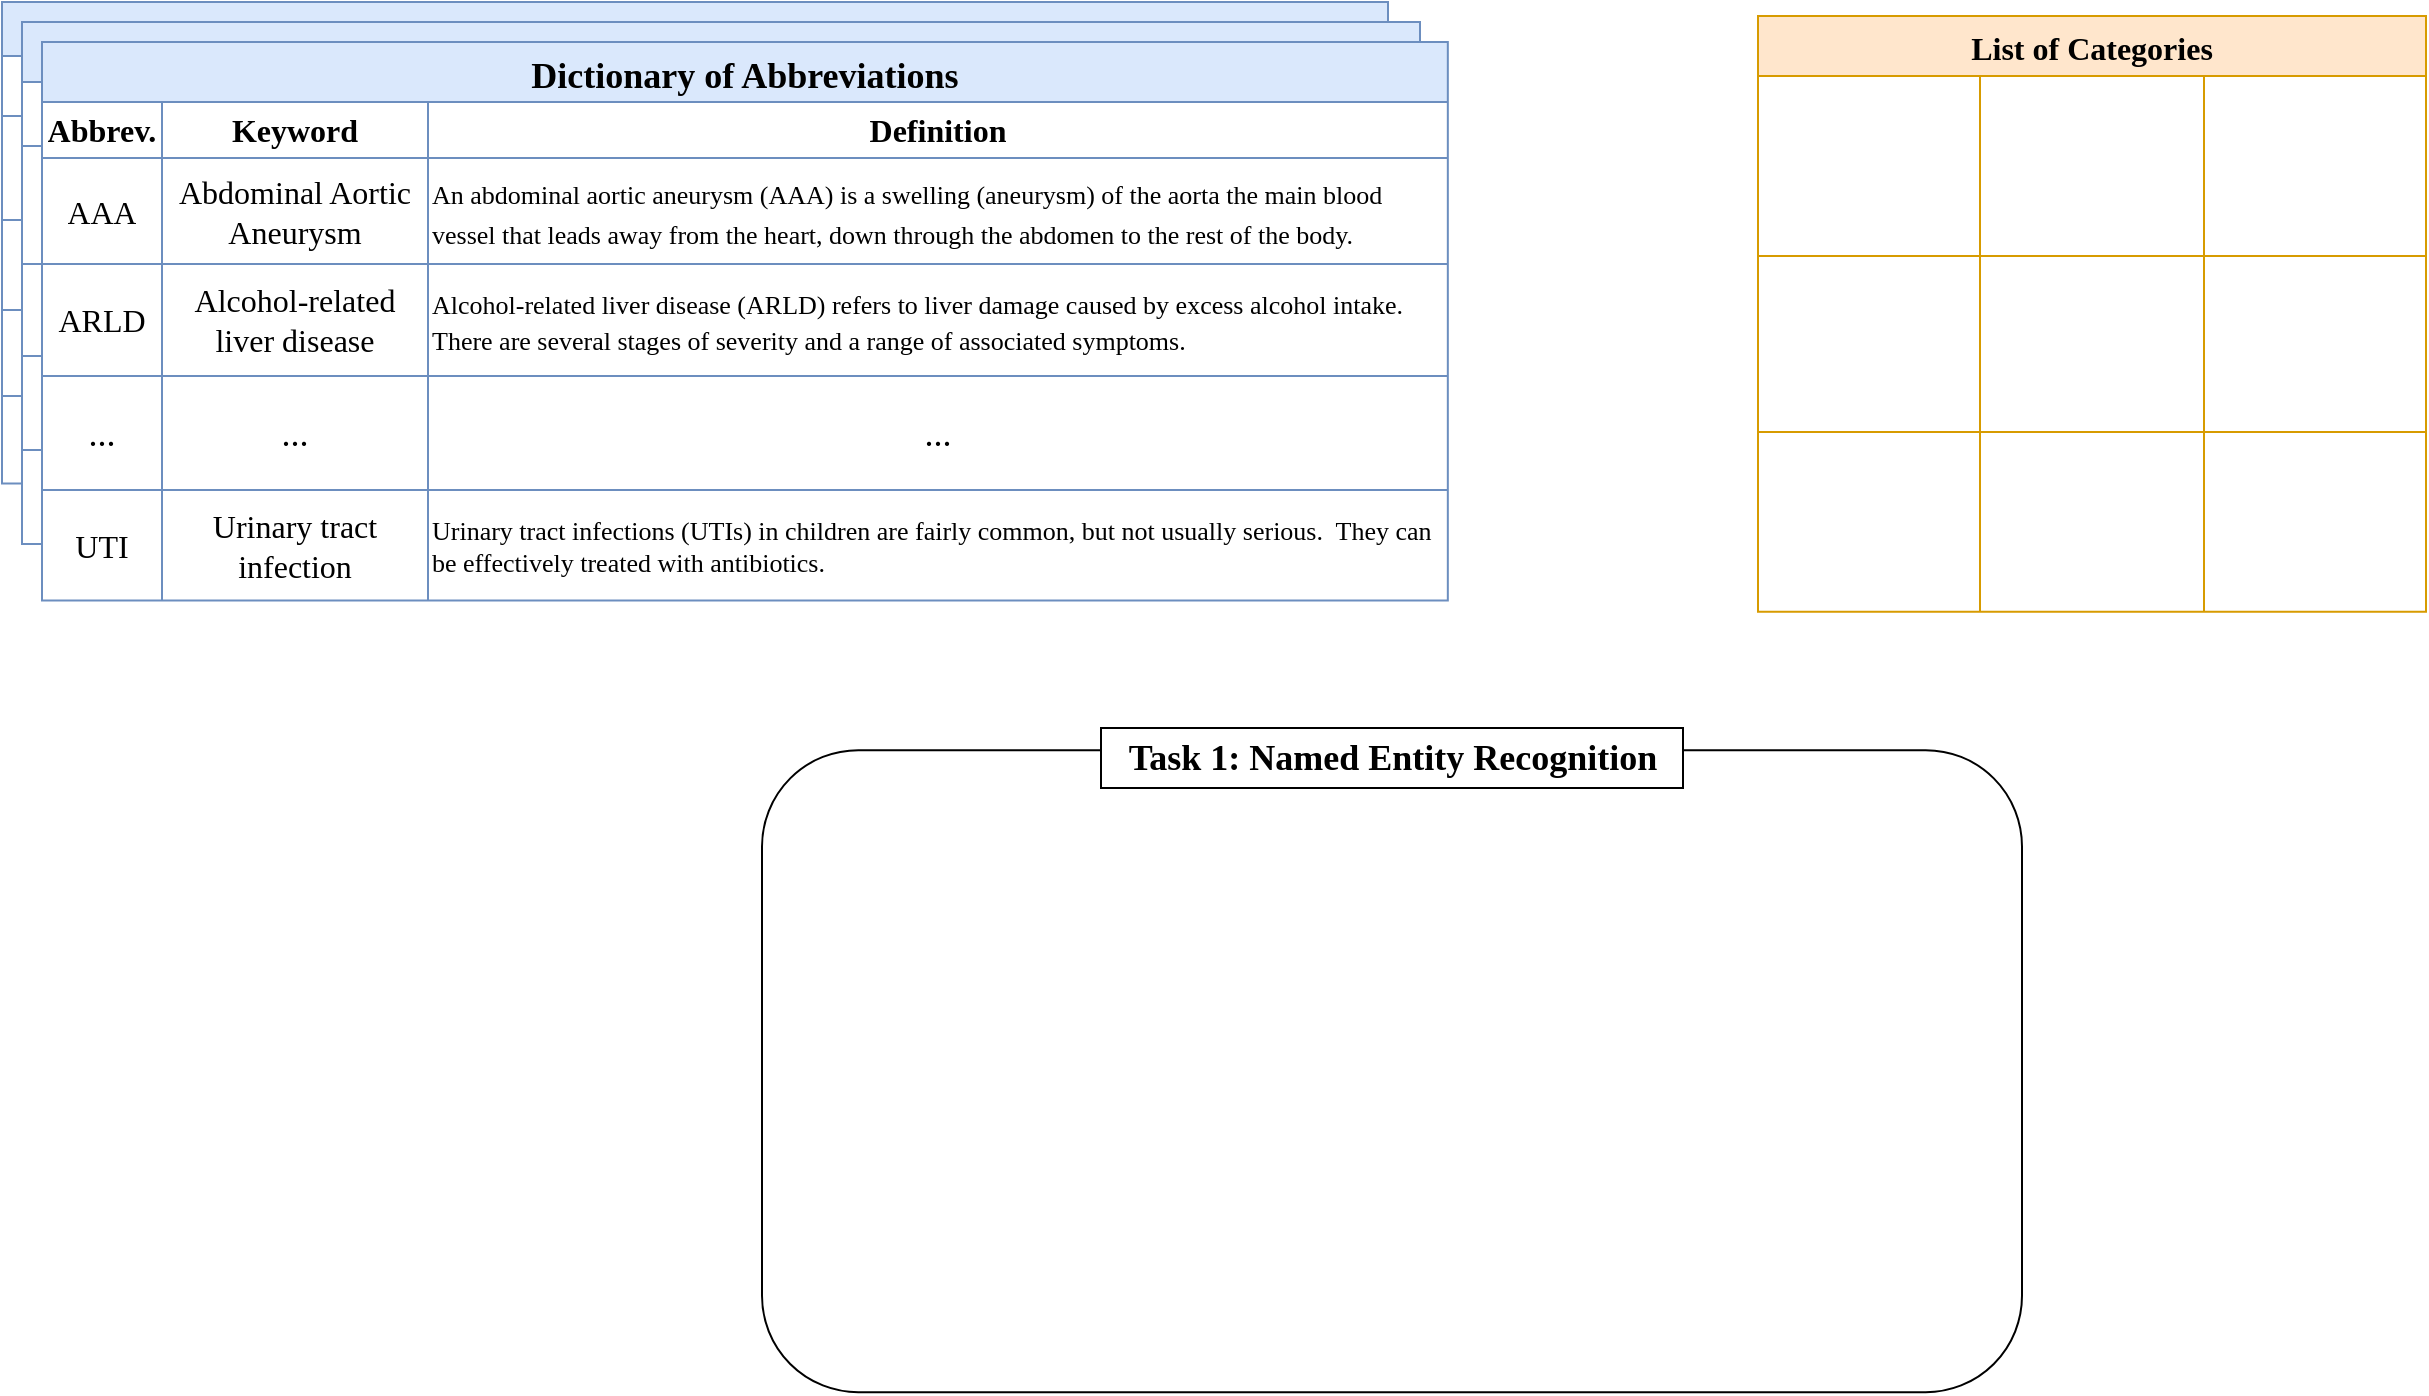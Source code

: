 <mxfile version="22.1.3" type="github">
  <diagram name="페이지-1" id="-8yun-3NOsmLTGrZwqc3">
    <mxGraphModel dx="2496" dy="1113" grid="0" gridSize="10" guides="1" tooltips="1" connect="1" arrows="1" fold="1" page="0" pageScale="1" pageWidth="827" pageHeight="1169" math="0" shadow="0">
      <root>
        <mxCell id="0" />
        <mxCell id="1" parent="0" />
        <mxCell id="UXBK47Knyluay0lU5f_m-27" value="" style="shape=table;startSize=27;container=1;collapsible=0;childLayout=tableLayout;fontSize=18;fillColor=#dae8fc;strokeColor=#6c8ebf;gradientColor=none;swimlaneFillColor=default;fontFamily=Times New Roman;fontStyle=1" vertex="1" parent="1">
          <mxGeometry x="-409" y="-35" width="693" height="240.75" as="geometry" />
        </mxCell>
        <mxCell id="UXBK47Knyluay0lU5f_m-28" value="" style="shape=tableRow;horizontal=0;startSize=0;swimlaneHead=0;swimlaneBody=0;strokeColor=inherit;top=0;left=0;bottom=0;right=0;collapsible=0;dropTarget=0;fillColor=none;points=[[0,0.5],[1,0.5]];portConstraint=eastwest;fontSize=16;" vertex="1" parent="UXBK47Knyluay0lU5f_m-27">
          <mxGeometry y="27" width="693" height="30" as="geometry" />
        </mxCell>
        <mxCell id="UXBK47Knyluay0lU5f_m-29" value="" style="shape=partialRectangle;html=1;whiteSpace=wrap;connectable=0;strokeColor=inherit;overflow=hidden;fillColor=none;top=0;left=0;bottom=0;right=0;pointerEvents=1;fontSize=16;fontStyle=1" vertex="1" parent="UXBK47Knyluay0lU5f_m-28">
          <mxGeometry width="62" height="30" as="geometry">
            <mxRectangle width="62" height="30" as="alternateBounds" />
          </mxGeometry>
        </mxCell>
        <mxCell id="UXBK47Knyluay0lU5f_m-30" value="" style="shape=partialRectangle;html=1;whiteSpace=wrap;connectable=0;strokeColor=inherit;overflow=hidden;fillColor=none;top=0;left=0;bottom=0;right=0;pointerEvents=1;fontSize=16;fontStyle=1" vertex="1" parent="UXBK47Knyluay0lU5f_m-28">
          <mxGeometry x="62" width="136" height="30" as="geometry">
            <mxRectangle width="136" height="30" as="alternateBounds" />
          </mxGeometry>
        </mxCell>
        <mxCell id="UXBK47Knyluay0lU5f_m-31" value="" style="shape=partialRectangle;html=1;whiteSpace=wrap;connectable=0;strokeColor=inherit;overflow=hidden;fillColor=none;top=0;left=0;bottom=0;right=0;pointerEvents=1;fontSize=16;fontStyle=1" vertex="1" parent="UXBK47Knyluay0lU5f_m-28">
          <mxGeometry x="198" width="495" height="30" as="geometry">
            <mxRectangle width="495" height="30" as="alternateBounds" />
          </mxGeometry>
        </mxCell>
        <mxCell id="UXBK47Knyluay0lU5f_m-32" value="" style="shape=tableRow;horizontal=0;startSize=0;swimlaneHead=0;swimlaneBody=0;strokeColor=inherit;top=0;left=0;bottom=0;right=0;collapsible=0;dropTarget=0;fillColor=none;points=[[0,0.5],[1,0.5]];portConstraint=eastwest;fontSize=16;" vertex="1" parent="UXBK47Knyluay0lU5f_m-27">
          <mxGeometry y="57" width="693" height="52" as="geometry" />
        </mxCell>
        <mxCell id="UXBK47Knyluay0lU5f_m-33" value="" style="shape=partialRectangle;html=1;whiteSpace=wrap;connectable=0;strokeColor=inherit;overflow=hidden;fillColor=none;top=0;left=0;bottom=0;right=0;pointerEvents=1;fontSize=16;" vertex="1" parent="UXBK47Knyluay0lU5f_m-32">
          <mxGeometry width="62" height="52" as="geometry">
            <mxRectangle width="62" height="52" as="alternateBounds" />
          </mxGeometry>
        </mxCell>
        <mxCell id="UXBK47Knyluay0lU5f_m-34" value="" style="shape=partialRectangle;html=1;whiteSpace=wrap;connectable=0;strokeColor=inherit;overflow=hidden;fillColor=none;top=0;left=0;bottom=0;right=0;pointerEvents=1;fontSize=16;" vertex="1" parent="UXBK47Knyluay0lU5f_m-32">
          <mxGeometry x="62" width="136" height="52" as="geometry">
            <mxRectangle width="136" height="52" as="alternateBounds" />
          </mxGeometry>
        </mxCell>
        <mxCell id="UXBK47Knyluay0lU5f_m-35" value="" style="shape=partialRectangle;html=1;whiteSpace=wrap;connectable=0;strokeColor=inherit;overflow=hidden;fillColor=none;top=0;left=0;bottom=0;right=0;pointerEvents=1;fontSize=16;" vertex="1" parent="UXBK47Knyluay0lU5f_m-32">
          <mxGeometry x="198" width="495" height="52" as="geometry">
            <mxRectangle width="495" height="52" as="alternateBounds" />
          </mxGeometry>
        </mxCell>
        <mxCell id="UXBK47Knyluay0lU5f_m-36" value="" style="shape=tableRow;horizontal=0;startSize=0;swimlaneHead=0;swimlaneBody=0;strokeColor=inherit;top=0;left=0;bottom=0;right=0;collapsible=0;dropTarget=0;fillColor=none;points=[[0,0.5],[1,0.5]];portConstraint=eastwest;fontSize=16;" vertex="1" parent="UXBK47Knyluay0lU5f_m-27">
          <mxGeometry y="109" width="693" height="45" as="geometry" />
        </mxCell>
        <mxCell id="UXBK47Knyluay0lU5f_m-37" value="" style="shape=partialRectangle;html=1;whiteSpace=wrap;connectable=0;strokeColor=inherit;overflow=hidden;fillColor=none;top=0;left=0;bottom=0;right=0;pointerEvents=1;fontSize=16;" vertex="1" parent="UXBK47Knyluay0lU5f_m-36">
          <mxGeometry width="62" height="45" as="geometry">
            <mxRectangle width="62" height="45" as="alternateBounds" />
          </mxGeometry>
        </mxCell>
        <mxCell id="UXBK47Knyluay0lU5f_m-38" value="" style="shape=partialRectangle;html=1;whiteSpace=wrap;connectable=0;strokeColor=inherit;overflow=hidden;fillColor=none;top=0;left=0;bottom=0;right=0;pointerEvents=1;fontSize=16;" vertex="1" parent="UXBK47Knyluay0lU5f_m-36">
          <mxGeometry x="62" width="136" height="45" as="geometry">
            <mxRectangle width="136" height="45" as="alternateBounds" />
          </mxGeometry>
        </mxCell>
        <mxCell id="UXBK47Knyluay0lU5f_m-39" value="" style="shape=partialRectangle;html=1;whiteSpace=wrap;connectable=0;strokeColor=inherit;overflow=hidden;fillColor=none;top=0;left=0;bottom=0;right=0;pointerEvents=1;fontSize=16;" vertex="1" parent="UXBK47Knyluay0lU5f_m-36">
          <mxGeometry x="198" width="495" height="45" as="geometry">
            <mxRectangle width="495" height="45" as="alternateBounds" />
          </mxGeometry>
        </mxCell>
        <mxCell id="UXBK47Knyluay0lU5f_m-57" style="shape=tableRow;horizontal=0;startSize=0;swimlaneHead=0;swimlaneBody=0;strokeColor=inherit;top=0;left=0;bottom=0;right=0;collapsible=0;dropTarget=0;fillColor=none;points=[[0,0.5],[1,0.5]];portConstraint=eastwest;fontSize=16;" vertex="1" parent="UXBK47Knyluay0lU5f_m-27">
          <mxGeometry y="154" width="693" height="43" as="geometry" />
        </mxCell>
        <mxCell id="UXBK47Knyluay0lU5f_m-58" style="shape=partialRectangle;html=1;whiteSpace=wrap;connectable=0;strokeColor=inherit;overflow=hidden;fillColor=none;top=0;left=0;bottom=0;right=0;pointerEvents=1;fontSize=16;" vertex="1" parent="UXBK47Knyluay0lU5f_m-57">
          <mxGeometry width="62" height="43" as="geometry">
            <mxRectangle width="62" height="43" as="alternateBounds" />
          </mxGeometry>
        </mxCell>
        <mxCell id="UXBK47Knyluay0lU5f_m-59" style="shape=partialRectangle;html=1;whiteSpace=wrap;connectable=0;strokeColor=inherit;overflow=hidden;fillColor=none;top=0;left=0;bottom=0;right=0;pointerEvents=1;fontSize=16;" vertex="1" parent="UXBK47Knyluay0lU5f_m-57">
          <mxGeometry x="62" width="136" height="43" as="geometry">
            <mxRectangle width="136" height="43" as="alternateBounds" />
          </mxGeometry>
        </mxCell>
        <mxCell id="UXBK47Knyluay0lU5f_m-60" style="shape=partialRectangle;html=1;whiteSpace=wrap;connectable=0;strokeColor=inherit;overflow=hidden;fillColor=none;top=0;left=0;bottom=0;right=0;pointerEvents=1;fontSize=16;" vertex="1" parent="UXBK47Knyluay0lU5f_m-57">
          <mxGeometry x="198" width="495" height="43" as="geometry">
            <mxRectangle width="495" height="43" as="alternateBounds" />
          </mxGeometry>
        </mxCell>
        <mxCell id="UXBK47Knyluay0lU5f_m-53" style="shape=tableRow;horizontal=0;startSize=0;swimlaneHead=0;swimlaneBody=0;strokeColor=inherit;top=0;left=0;bottom=0;right=0;collapsible=0;dropTarget=0;fillColor=none;points=[[0,0.5],[1,0.5]];portConstraint=eastwest;fontSize=16;" vertex="1" parent="UXBK47Knyluay0lU5f_m-27">
          <mxGeometry y="197" width="693" height="44" as="geometry" />
        </mxCell>
        <mxCell id="UXBK47Knyluay0lU5f_m-54" style="shape=partialRectangle;html=1;whiteSpace=wrap;connectable=0;strokeColor=inherit;overflow=hidden;fillColor=none;top=0;left=0;bottom=0;right=0;pointerEvents=1;fontSize=16;" vertex="1" parent="UXBK47Knyluay0lU5f_m-53">
          <mxGeometry width="62" height="44" as="geometry">
            <mxRectangle width="62" height="44" as="alternateBounds" />
          </mxGeometry>
        </mxCell>
        <mxCell id="UXBK47Knyluay0lU5f_m-55" style="shape=partialRectangle;html=1;whiteSpace=wrap;connectable=0;strokeColor=inherit;overflow=hidden;fillColor=none;top=0;left=0;bottom=0;right=0;pointerEvents=1;fontSize=16;" vertex="1" parent="UXBK47Knyluay0lU5f_m-53">
          <mxGeometry x="62" width="136" height="44" as="geometry">
            <mxRectangle width="136" height="44" as="alternateBounds" />
          </mxGeometry>
        </mxCell>
        <mxCell id="UXBK47Knyluay0lU5f_m-56" style="shape=partialRectangle;html=1;whiteSpace=wrap;connectable=0;strokeColor=inherit;overflow=hidden;fillColor=none;top=0;left=0;bottom=0;right=0;pointerEvents=1;fontSize=16;" vertex="1" parent="UXBK47Knyluay0lU5f_m-53">
          <mxGeometry x="198" width="495" height="44" as="geometry">
            <mxRectangle width="495" height="44" as="alternateBounds" />
          </mxGeometry>
        </mxCell>
        <mxCell id="UXBK47Knyluay0lU5f_m-61" value="" style="shape=table;startSize=30;container=1;collapsible=0;childLayout=tableLayout;fontSize=18;fillColor=#dae8fc;strokeColor=#6c8ebf;gradientColor=none;swimlaneFillColor=default;fontFamily=Times New Roman;fontStyle=1" vertex="1" parent="1">
          <mxGeometry x="-399" y="-25" width="699" height="261" as="geometry" />
        </mxCell>
        <mxCell id="UXBK47Knyluay0lU5f_m-62" value="" style="shape=tableRow;horizontal=0;startSize=0;swimlaneHead=0;swimlaneBody=0;strokeColor=inherit;top=0;left=0;bottom=0;right=0;collapsible=0;dropTarget=0;fillColor=none;points=[[0,0.5],[1,0.5]];portConstraint=eastwest;fontSize=16;" vertex="1" parent="UXBK47Knyluay0lU5f_m-61">
          <mxGeometry y="30" width="699" height="32" as="geometry" />
        </mxCell>
        <mxCell id="UXBK47Knyluay0lU5f_m-63" value="" style="shape=partialRectangle;html=1;whiteSpace=wrap;connectable=0;strokeColor=inherit;overflow=hidden;fillColor=none;top=0;left=0;bottom=0;right=0;pointerEvents=1;fontSize=16;fontStyle=1" vertex="1" parent="UXBK47Knyluay0lU5f_m-62">
          <mxGeometry width="61" height="32" as="geometry">
            <mxRectangle width="61" height="32" as="alternateBounds" />
          </mxGeometry>
        </mxCell>
        <mxCell id="UXBK47Knyluay0lU5f_m-64" value="" style="shape=partialRectangle;html=1;whiteSpace=wrap;connectable=0;strokeColor=inherit;overflow=hidden;fillColor=none;top=0;left=0;bottom=0;right=0;pointerEvents=1;fontSize=16;fontStyle=1" vertex="1" parent="UXBK47Knyluay0lU5f_m-62">
          <mxGeometry x="61" width="134" height="32" as="geometry">
            <mxRectangle width="134" height="32" as="alternateBounds" />
          </mxGeometry>
        </mxCell>
        <mxCell id="UXBK47Knyluay0lU5f_m-65" value="" style="shape=partialRectangle;html=1;whiteSpace=wrap;connectable=0;strokeColor=inherit;overflow=hidden;fillColor=none;top=0;left=0;bottom=0;right=0;pointerEvents=1;fontSize=16;fontStyle=1" vertex="1" parent="UXBK47Knyluay0lU5f_m-62">
          <mxGeometry x="195" width="504" height="32" as="geometry">
            <mxRectangle width="504" height="32" as="alternateBounds" />
          </mxGeometry>
        </mxCell>
        <mxCell id="UXBK47Knyluay0lU5f_m-66" value="" style="shape=tableRow;horizontal=0;startSize=0;swimlaneHead=0;swimlaneBody=0;strokeColor=inherit;top=0;left=0;bottom=0;right=0;collapsible=0;dropTarget=0;fillColor=none;points=[[0,0.5],[1,0.5]];portConstraint=eastwest;fontSize=16;" vertex="1" parent="UXBK47Knyluay0lU5f_m-61">
          <mxGeometry y="62" width="699" height="59" as="geometry" />
        </mxCell>
        <mxCell id="UXBK47Knyluay0lU5f_m-67" value="" style="shape=partialRectangle;html=1;whiteSpace=wrap;connectable=0;strokeColor=inherit;overflow=hidden;fillColor=none;top=0;left=0;bottom=0;right=0;pointerEvents=1;fontSize=16;" vertex="1" parent="UXBK47Knyluay0lU5f_m-66">
          <mxGeometry width="61" height="59" as="geometry">
            <mxRectangle width="61" height="59" as="alternateBounds" />
          </mxGeometry>
        </mxCell>
        <mxCell id="UXBK47Knyluay0lU5f_m-68" value="" style="shape=partialRectangle;html=1;whiteSpace=wrap;connectable=0;strokeColor=inherit;overflow=hidden;fillColor=none;top=0;left=0;bottom=0;right=0;pointerEvents=1;fontSize=16;" vertex="1" parent="UXBK47Knyluay0lU5f_m-66">
          <mxGeometry x="61" width="134" height="59" as="geometry">
            <mxRectangle width="134" height="59" as="alternateBounds" />
          </mxGeometry>
        </mxCell>
        <mxCell id="UXBK47Knyluay0lU5f_m-69" value="" style="shape=partialRectangle;html=1;whiteSpace=wrap;connectable=0;strokeColor=inherit;overflow=hidden;fillColor=none;top=0;left=0;bottom=0;right=0;pointerEvents=1;fontSize=16;" vertex="1" parent="UXBK47Knyluay0lU5f_m-66">
          <mxGeometry x="195" width="504" height="59" as="geometry">
            <mxRectangle width="504" height="59" as="alternateBounds" />
          </mxGeometry>
        </mxCell>
        <mxCell id="UXBK47Knyluay0lU5f_m-70" value="" style="shape=tableRow;horizontal=0;startSize=0;swimlaneHead=0;swimlaneBody=0;strokeColor=inherit;top=0;left=0;bottom=0;right=0;collapsible=0;dropTarget=0;fillColor=none;points=[[0,0.5],[1,0.5]];portConstraint=eastwest;fontSize=16;" vertex="1" parent="UXBK47Knyluay0lU5f_m-61">
          <mxGeometry y="121" width="699" height="46" as="geometry" />
        </mxCell>
        <mxCell id="UXBK47Knyluay0lU5f_m-71" value="" style="shape=partialRectangle;html=1;whiteSpace=wrap;connectable=0;strokeColor=inherit;overflow=hidden;fillColor=none;top=0;left=0;bottom=0;right=0;pointerEvents=1;fontSize=16;" vertex="1" parent="UXBK47Knyluay0lU5f_m-70">
          <mxGeometry width="61" height="46" as="geometry">
            <mxRectangle width="61" height="46" as="alternateBounds" />
          </mxGeometry>
        </mxCell>
        <mxCell id="UXBK47Knyluay0lU5f_m-72" value="" style="shape=partialRectangle;html=1;whiteSpace=wrap;connectable=0;strokeColor=inherit;overflow=hidden;fillColor=none;top=0;left=0;bottom=0;right=0;pointerEvents=1;fontSize=16;" vertex="1" parent="UXBK47Knyluay0lU5f_m-70">
          <mxGeometry x="61" width="134" height="46" as="geometry">
            <mxRectangle width="134" height="46" as="alternateBounds" />
          </mxGeometry>
        </mxCell>
        <mxCell id="UXBK47Knyluay0lU5f_m-73" value="" style="shape=partialRectangle;html=1;whiteSpace=wrap;connectable=0;strokeColor=inherit;overflow=hidden;fillColor=none;top=0;left=0;bottom=0;right=0;pointerEvents=1;fontSize=16;" vertex="1" parent="UXBK47Knyluay0lU5f_m-70">
          <mxGeometry x="195" width="504" height="46" as="geometry">
            <mxRectangle width="504" height="46" as="alternateBounds" />
          </mxGeometry>
        </mxCell>
        <mxCell id="UXBK47Knyluay0lU5f_m-74" style="shape=tableRow;horizontal=0;startSize=0;swimlaneHead=0;swimlaneBody=0;strokeColor=inherit;top=0;left=0;bottom=0;right=0;collapsible=0;dropTarget=0;fillColor=none;points=[[0,0.5],[1,0.5]];portConstraint=eastwest;fontSize=16;" vertex="1" parent="UXBK47Knyluay0lU5f_m-61">
          <mxGeometry y="167" width="699" height="47" as="geometry" />
        </mxCell>
        <mxCell id="UXBK47Knyluay0lU5f_m-75" style="shape=partialRectangle;html=1;whiteSpace=wrap;connectable=0;strokeColor=inherit;overflow=hidden;fillColor=none;top=0;left=0;bottom=0;right=0;pointerEvents=1;fontSize=16;" vertex="1" parent="UXBK47Knyluay0lU5f_m-74">
          <mxGeometry width="61" height="47" as="geometry">
            <mxRectangle width="61" height="47" as="alternateBounds" />
          </mxGeometry>
        </mxCell>
        <mxCell id="UXBK47Knyluay0lU5f_m-76" style="shape=partialRectangle;html=1;whiteSpace=wrap;connectable=0;strokeColor=inherit;overflow=hidden;fillColor=none;top=0;left=0;bottom=0;right=0;pointerEvents=1;fontSize=16;" vertex="1" parent="UXBK47Knyluay0lU5f_m-74">
          <mxGeometry x="61" width="134" height="47" as="geometry">
            <mxRectangle width="134" height="47" as="alternateBounds" />
          </mxGeometry>
        </mxCell>
        <mxCell id="UXBK47Knyluay0lU5f_m-77" style="shape=partialRectangle;html=1;whiteSpace=wrap;connectable=0;strokeColor=inherit;overflow=hidden;fillColor=none;top=0;left=0;bottom=0;right=0;pointerEvents=1;fontSize=16;" vertex="1" parent="UXBK47Knyluay0lU5f_m-74">
          <mxGeometry x="195" width="504" height="47" as="geometry">
            <mxRectangle width="504" height="47" as="alternateBounds" />
          </mxGeometry>
        </mxCell>
        <mxCell id="UXBK47Knyluay0lU5f_m-78" style="shape=tableRow;horizontal=0;startSize=0;swimlaneHead=0;swimlaneBody=0;strokeColor=inherit;top=0;left=0;bottom=0;right=0;collapsible=0;dropTarget=0;fillColor=none;points=[[0,0.5],[1,0.5]];portConstraint=eastwest;fontSize=16;" vertex="1" parent="UXBK47Knyluay0lU5f_m-61">
          <mxGeometry y="214" width="699" height="47" as="geometry" />
        </mxCell>
        <mxCell id="UXBK47Knyluay0lU5f_m-79" style="shape=partialRectangle;html=1;whiteSpace=wrap;connectable=0;strokeColor=inherit;overflow=hidden;fillColor=none;top=0;left=0;bottom=0;right=0;pointerEvents=1;fontSize=16;" vertex="1" parent="UXBK47Knyluay0lU5f_m-78">
          <mxGeometry width="61" height="47" as="geometry">
            <mxRectangle width="61" height="47" as="alternateBounds" />
          </mxGeometry>
        </mxCell>
        <mxCell id="UXBK47Knyluay0lU5f_m-80" style="shape=partialRectangle;html=1;whiteSpace=wrap;connectable=0;strokeColor=inherit;overflow=hidden;fillColor=none;top=0;left=0;bottom=0;right=0;pointerEvents=1;fontSize=16;" vertex="1" parent="UXBK47Knyluay0lU5f_m-78">
          <mxGeometry x="61" width="134" height="47" as="geometry">
            <mxRectangle width="134" height="47" as="alternateBounds" />
          </mxGeometry>
        </mxCell>
        <mxCell id="UXBK47Knyluay0lU5f_m-81" style="shape=partialRectangle;html=1;whiteSpace=wrap;connectable=0;strokeColor=inherit;overflow=hidden;fillColor=none;top=0;left=0;bottom=0;right=0;pointerEvents=1;fontSize=16;" vertex="1" parent="UXBK47Knyluay0lU5f_m-78">
          <mxGeometry x="195" width="504" height="47" as="geometry">
            <mxRectangle width="504" height="47" as="alternateBounds" />
          </mxGeometry>
        </mxCell>
        <mxCell id="UXBK47Knyluay0lU5f_m-82" value="Dictionary of Abbreviations" style="shape=table;startSize=30;container=1;collapsible=0;childLayout=tableLayout;fontSize=18;fillColor=#dae8fc;strokeColor=#6c8ebf;gradientColor=none;swimlaneFillColor=default;fontFamily=Times New Roman;fontStyle=1" vertex="1" parent="1">
          <mxGeometry x="-389" y="-15" width="702.917" height="279.251" as="geometry" />
        </mxCell>
        <mxCell id="UXBK47Knyluay0lU5f_m-83" value="" style="shape=tableRow;horizontal=0;startSize=0;swimlaneHead=0;swimlaneBody=0;strokeColor=inherit;top=0;left=0;bottom=0;right=0;collapsible=0;dropTarget=0;fillColor=none;points=[[0,0.5],[1,0.5]];portConstraint=eastwest;fontSize=16;" vertex="1" parent="UXBK47Knyluay0lU5f_m-82">
          <mxGeometry y="30" width="702.917" height="28" as="geometry" />
        </mxCell>
        <mxCell id="UXBK47Knyluay0lU5f_m-84" value="Abbrev." style="shape=partialRectangle;html=1;whiteSpace=wrap;connectable=0;strokeColor=inherit;overflow=hidden;fillColor=none;top=0;left=0;bottom=0;right=0;pointerEvents=1;fontSize=16;fontStyle=1;fontFamily=Times New Roman;" vertex="1" parent="UXBK47Knyluay0lU5f_m-83">
          <mxGeometry width="60" height="28" as="geometry">
            <mxRectangle width="60" height="28" as="alternateBounds" />
          </mxGeometry>
        </mxCell>
        <mxCell id="UXBK47Knyluay0lU5f_m-85" value="Keyword" style="shape=partialRectangle;html=1;whiteSpace=wrap;connectable=0;strokeColor=inherit;overflow=hidden;fillColor=none;top=0;left=0;bottom=0;right=0;pointerEvents=1;fontSize=16;fontStyle=1;fontFamily=Times New Roman;" vertex="1" parent="UXBK47Knyluay0lU5f_m-83">
          <mxGeometry x="60" width="133" height="28" as="geometry">
            <mxRectangle width="133" height="28" as="alternateBounds" />
          </mxGeometry>
        </mxCell>
        <mxCell id="UXBK47Knyluay0lU5f_m-86" value="Definition" style="shape=partialRectangle;html=1;whiteSpace=wrap;connectable=0;strokeColor=inherit;overflow=hidden;fillColor=none;top=0;left=0;bottom=0;right=0;pointerEvents=1;fontSize=16;fontStyle=1;fontFamily=Times New Roman;" vertex="1" parent="UXBK47Knyluay0lU5f_m-83">
          <mxGeometry x="193" width="510" height="28" as="geometry">
            <mxRectangle width="510" height="28" as="alternateBounds" />
          </mxGeometry>
        </mxCell>
        <mxCell id="UXBK47Knyluay0lU5f_m-87" value="" style="shape=tableRow;horizontal=0;startSize=0;swimlaneHead=0;swimlaneBody=0;strokeColor=inherit;top=0;left=0;bottom=0;right=0;collapsible=0;dropTarget=0;fillColor=none;points=[[0,0.5],[1,0.5]];portConstraint=eastwest;fontSize=16;" vertex="1" parent="UXBK47Knyluay0lU5f_m-82">
          <mxGeometry y="58" width="702.917" height="53" as="geometry" />
        </mxCell>
        <mxCell id="UXBK47Knyluay0lU5f_m-88" value="AAA" style="shape=partialRectangle;html=1;whiteSpace=wrap;connectable=0;strokeColor=inherit;overflow=hidden;fillColor=none;top=0;left=0;bottom=0;right=0;pointerEvents=1;fontSize=16;fontFamily=Times New Roman;" vertex="1" parent="UXBK47Knyluay0lU5f_m-87">
          <mxGeometry width="60" height="53" as="geometry">
            <mxRectangle width="60" height="53" as="alternateBounds" />
          </mxGeometry>
        </mxCell>
        <mxCell id="UXBK47Knyluay0lU5f_m-89" value="Abdominal Aortic Aneurysm" style="shape=partialRectangle;html=1;whiteSpace=wrap;connectable=0;strokeColor=inherit;overflow=hidden;fillColor=none;top=0;left=0;bottom=0;right=0;pointerEvents=1;fontSize=16;fontFamily=Times New Roman;" vertex="1" parent="UXBK47Knyluay0lU5f_m-87">
          <mxGeometry x="60" width="133" height="53" as="geometry">
            <mxRectangle width="133" height="53" as="alternateBounds" />
          </mxGeometry>
        </mxCell>
        <mxCell id="UXBK47Knyluay0lU5f_m-90" value="&lt;font style=&quot;font-size: 13px;&quot;&gt;An abdominal aortic aneurysm (AAA) is a swelling (aneurysm) of the aorta the main blood vessel that leads away from the heart, down through the abdomen to the rest of the body.&amp;nbsp;&lt;/font&gt;" style="shape=partialRectangle;html=1;whiteSpace=wrap;connectable=0;strokeColor=inherit;overflow=hidden;fillColor=none;top=0;left=0;bottom=0;right=0;pointerEvents=1;fontSize=16;align=left;fontFamily=Times New Roman;" vertex="1" parent="UXBK47Knyluay0lU5f_m-87">
          <mxGeometry x="193" width="510" height="53" as="geometry">
            <mxRectangle width="510" height="53" as="alternateBounds" />
          </mxGeometry>
        </mxCell>
        <mxCell id="UXBK47Knyluay0lU5f_m-91" value="" style="shape=tableRow;horizontal=0;startSize=0;swimlaneHead=0;swimlaneBody=0;strokeColor=inherit;top=0;left=0;bottom=0;right=0;collapsible=0;dropTarget=0;fillColor=none;points=[[0,0.5],[1,0.5]];portConstraint=eastwest;fontSize=16;" vertex="1" parent="UXBK47Knyluay0lU5f_m-82">
          <mxGeometry y="111" width="702.917" height="56" as="geometry" />
        </mxCell>
        <mxCell id="UXBK47Knyluay0lU5f_m-92" value="ARLD" style="shape=partialRectangle;html=1;whiteSpace=wrap;connectable=0;strokeColor=inherit;overflow=hidden;fillColor=none;top=0;left=0;bottom=0;right=0;pointerEvents=1;fontSize=16;fontFamily=Times New Roman;" vertex="1" parent="UXBK47Knyluay0lU5f_m-91">
          <mxGeometry width="60" height="56" as="geometry">
            <mxRectangle width="60" height="56" as="alternateBounds" />
          </mxGeometry>
        </mxCell>
        <mxCell id="UXBK47Knyluay0lU5f_m-93" value="Alcohol-related liver disease" style="shape=partialRectangle;html=1;whiteSpace=wrap;connectable=0;strokeColor=inherit;overflow=hidden;fillColor=none;top=0;left=0;bottom=0;right=0;pointerEvents=1;fontSize=16;fontFamily=Times New Roman;" vertex="1" parent="UXBK47Knyluay0lU5f_m-91">
          <mxGeometry x="60" width="133" height="56" as="geometry">
            <mxRectangle width="133" height="56" as="alternateBounds" />
          </mxGeometry>
        </mxCell>
        <mxCell id="UXBK47Knyluay0lU5f_m-94" value="&lt;font style=&quot;font-size: 13px;&quot;&gt;Alcohol-related liver disease (ARLD) refers to liver damage caused by excess alcohol intake.&amp;nbsp; There are several stages of severity and a range of associated symptoms.&lt;/font&gt;" style="shape=partialRectangle;html=1;whiteSpace=wrap;connectable=0;strokeColor=inherit;overflow=hidden;fillColor=none;top=0;left=0;bottom=0;right=0;pointerEvents=1;fontSize=15;fontFamily=Times New Roman;align=left;" vertex="1" parent="UXBK47Knyluay0lU5f_m-91">
          <mxGeometry x="193" width="510" height="56" as="geometry">
            <mxRectangle width="510" height="56" as="alternateBounds" />
          </mxGeometry>
        </mxCell>
        <mxCell id="UXBK47Knyluay0lU5f_m-95" style="shape=tableRow;horizontal=0;startSize=0;swimlaneHead=0;swimlaneBody=0;strokeColor=inherit;top=0;left=0;bottom=0;right=0;collapsible=0;dropTarget=0;fillColor=none;points=[[0,0.5],[1,0.5]];portConstraint=eastwest;fontSize=16;" vertex="1" parent="UXBK47Knyluay0lU5f_m-82">
          <mxGeometry y="167" width="702.917" height="57" as="geometry" />
        </mxCell>
        <mxCell id="UXBK47Knyluay0lU5f_m-96" value="..." style="shape=partialRectangle;html=1;whiteSpace=wrap;connectable=0;strokeColor=inherit;overflow=hidden;fillColor=none;top=0;left=0;bottom=0;right=0;pointerEvents=1;fontSize=18;fontFamily=Times New Roman;" vertex="1" parent="UXBK47Knyluay0lU5f_m-95">
          <mxGeometry width="60" height="57" as="geometry">
            <mxRectangle width="60" height="57" as="alternateBounds" />
          </mxGeometry>
        </mxCell>
        <mxCell id="UXBK47Knyluay0lU5f_m-97" value="..." style="shape=partialRectangle;html=1;whiteSpace=wrap;connectable=0;strokeColor=inherit;overflow=hidden;fillColor=none;top=0;left=0;bottom=0;right=0;pointerEvents=1;fontSize=18;fontFamily=Times New Roman;" vertex="1" parent="UXBK47Knyluay0lU5f_m-95">
          <mxGeometry x="60" width="133" height="57" as="geometry">
            <mxRectangle width="133" height="57" as="alternateBounds" />
          </mxGeometry>
        </mxCell>
        <mxCell id="UXBK47Knyluay0lU5f_m-98" value="..." style="shape=partialRectangle;html=1;whiteSpace=wrap;connectable=0;strokeColor=inherit;overflow=hidden;fillColor=none;top=0;left=0;bottom=0;right=0;pointerEvents=1;fontSize=18;align=center;fontFamily=Times New Roman;" vertex="1" parent="UXBK47Knyluay0lU5f_m-95">
          <mxGeometry x="193" width="510" height="57" as="geometry">
            <mxRectangle width="510" height="57" as="alternateBounds" />
          </mxGeometry>
        </mxCell>
        <mxCell id="UXBK47Knyluay0lU5f_m-99" style="shape=tableRow;horizontal=0;startSize=0;swimlaneHead=0;swimlaneBody=0;strokeColor=inherit;top=0;left=0;bottom=0;right=0;collapsible=0;dropTarget=0;fillColor=none;points=[[0,0.5],[1,0.5]];portConstraint=eastwest;fontSize=16;" vertex="1" parent="UXBK47Knyluay0lU5f_m-82">
          <mxGeometry y="224" width="702.917" height="55" as="geometry" />
        </mxCell>
        <mxCell id="UXBK47Knyluay0lU5f_m-100" value="UTI" style="shape=partialRectangle;html=1;whiteSpace=wrap;connectable=0;strokeColor=inherit;overflow=hidden;fillColor=none;top=0;left=0;bottom=0;right=0;pointerEvents=1;fontSize=16;fontFamily=Times New Roman;" vertex="1" parent="UXBK47Knyluay0lU5f_m-99">
          <mxGeometry width="60" height="55" as="geometry">
            <mxRectangle width="60" height="55" as="alternateBounds" />
          </mxGeometry>
        </mxCell>
        <mxCell id="UXBK47Knyluay0lU5f_m-101" value="Urinary tract infection" style="shape=partialRectangle;html=1;whiteSpace=wrap;connectable=0;strokeColor=inherit;overflow=hidden;fillColor=none;top=0;left=0;bottom=0;right=0;pointerEvents=1;fontSize=16;fontFamily=Times New Roman;" vertex="1" parent="UXBK47Knyluay0lU5f_m-99">
          <mxGeometry x="60" width="133" height="55" as="geometry">
            <mxRectangle width="133" height="55" as="alternateBounds" />
          </mxGeometry>
        </mxCell>
        <mxCell id="UXBK47Knyluay0lU5f_m-102" value="Urinary tract infections (UTIs) in children are fairly common, but not usually serious.&amp;nbsp; They can be effectively treated with antibiotics.&amp;nbsp;" style="shape=partialRectangle;html=1;whiteSpace=wrap;connectable=0;strokeColor=inherit;overflow=hidden;fillColor=none;top=0;left=0;bottom=0;right=0;pointerEvents=1;fontSize=13;align=left;fontFamily=Times New Roman;" vertex="1" parent="UXBK47Knyluay0lU5f_m-99">
          <mxGeometry x="193" width="510" height="55" as="geometry">
            <mxRectangle width="510" height="55" as="alternateBounds" />
          </mxGeometry>
        </mxCell>
        <mxCell id="UXBK47Knyluay0lU5f_m-104" value="" style="rounded=1;whiteSpace=wrap;html=1;" vertex="1" parent="1">
          <mxGeometry x="-29" y="339.08" width="630" height="321" as="geometry" />
        </mxCell>
        <mxCell id="UXBK47Knyluay0lU5f_m-105" value="&lt;font size=&quot;1&quot; face=&quot;Times New Roman&quot;&gt;&lt;b style=&quot;font-size: 18px;&quot;&gt;Task 1: Named Entity Recognition&lt;/b&gt;&lt;/font&gt;" style="text;html=1;strokeColor=default;fillColor=default;align=center;verticalAlign=middle;whiteSpace=wrap;rounded=0;" vertex="1" parent="1">
          <mxGeometry x="140.5" y="328" width="291" height="30" as="geometry" />
        </mxCell>
        <mxCell id="UXBK47Knyluay0lU5f_m-107" value="List of Categories" style="shape=table;startSize=30;container=1;collapsible=0;childLayout=tableLayout;strokeColor=#d79b00;fontSize=16;fontFamily=Times New Roman;fontStyle=1;fillColor=#ffe6cc;" vertex="1" parent="1">
          <mxGeometry x="469" y="-28" width="334" height="297.83" as="geometry" />
        </mxCell>
        <mxCell id="UXBK47Knyluay0lU5f_m-108" value="" style="shape=tableRow;horizontal=0;startSize=0;swimlaneHead=0;swimlaneBody=0;strokeColor=inherit;top=0;left=0;bottom=0;right=0;collapsible=0;dropTarget=0;fillColor=none;points=[[0,0.5],[1,0.5]];portConstraint=eastwest;fontSize=16;" vertex="1" parent="UXBK47Knyluay0lU5f_m-107">
          <mxGeometry y="30" width="334" height="90" as="geometry" />
        </mxCell>
        <mxCell id="UXBK47Knyluay0lU5f_m-109" value="" style="shape=partialRectangle;html=1;whiteSpace=wrap;connectable=0;strokeColor=inherit;overflow=hidden;fillColor=none;top=0;left=0;bottom=0;right=0;pointerEvents=1;fontSize=16;" vertex="1" parent="UXBK47Knyluay0lU5f_m-108">
          <mxGeometry width="111" height="90" as="geometry">
            <mxRectangle width="111" height="90" as="alternateBounds" />
          </mxGeometry>
        </mxCell>
        <mxCell id="UXBK47Knyluay0lU5f_m-110" value="" style="shape=partialRectangle;html=1;whiteSpace=wrap;connectable=0;strokeColor=inherit;overflow=hidden;fillColor=none;top=0;left=0;bottom=0;right=0;pointerEvents=1;fontSize=16;" vertex="1" parent="UXBK47Knyluay0lU5f_m-108">
          <mxGeometry x="111" width="112" height="90" as="geometry">
            <mxRectangle width="112" height="90" as="alternateBounds" />
          </mxGeometry>
        </mxCell>
        <mxCell id="UXBK47Knyluay0lU5f_m-111" value="" style="shape=partialRectangle;html=1;whiteSpace=wrap;connectable=0;strokeColor=inherit;overflow=hidden;fillColor=none;top=0;left=0;bottom=0;right=0;pointerEvents=1;fontSize=16;" vertex="1" parent="UXBK47Knyluay0lU5f_m-108">
          <mxGeometry x="223" width="111" height="90" as="geometry">
            <mxRectangle width="111" height="90" as="alternateBounds" />
          </mxGeometry>
        </mxCell>
        <mxCell id="UXBK47Knyluay0lU5f_m-112" value="" style="shape=tableRow;horizontal=0;startSize=0;swimlaneHead=0;swimlaneBody=0;strokeColor=inherit;top=0;left=0;bottom=0;right=0;collapsible=0;dropTarget=0;fillColor=none;points=[[0,0.5],[1,0.5]];portConstraint=eastwest;fontSize=16;" vertex="1" parent="UXBK47Knyluay0lU5f_m-107">
          <mxGeometry y="120" width="334" height="88" as="geometry" />
        </mxCell>
        <mxCell id="UXBK47Knyluay0lU5f_m-113" value="" style="shape=partialRectangle;html=1;whiteSpace=wrap;connectable=0;strokeColor=inherit;overflow=hidden;fillColor=none;top=0;left=0;bottom=0;right=0;pointerEvents=1;fontSize=16;" vertex="1" parent="UXBK47Knyluay0lU5f_m-112">
          <mxGeometry width="111" height="88" as="geometry">
            <mxRectangle width="111" height="88" as="alternateBounds" />
          </mxGeometry>
        </mxCell>
        <mxCell id="UXBK47Knyluay0lU5f_m-114" value="" style="shape=partialRectangle;html=1;whiteSpace=wrap;connectable=0;strokeColor=inherit;overflow=hidden;fillColor=none;top=0;left=0;bottom=0;right=0;pointerEvents=1;fontSize=16;" vertex="1" parent="UXBK47Knyluay0lU5f_m-112">
          <mxGeometry x="111" width="112" height="88" as="geometry">
            <mxRectangle width="112" height="88" as="alternateBounds" />
          </mxGeometry>
        </mxCell>
        <mxCell id="UXBK47Knyluay0lU5f_m-115" value="" style="shape=partialRectangle;html=1;whiteSpace=wrap;connectable=0;strokeColor=inherit;overflow=hidden;fillColor=none;top=0;left=0;bottom=0;right=0;pointerEvents=1;fontSize=16;" vertex="1" parent="UXBK47Knyluay0lU5f_m-112">
          <mxGeometry x="223" width="111" height="88" as="geometry">
            <mxRectangle width="111" height="88" as="alternateBounds" />
          </mxGeometry>
        </mxCell>
        <mxCell id="UXBK47Knyluay0lU5f_m-116" value="" style="shape=tableRow;horizontal=0;startSize=0;swimlaneHead=0;swimlaneBody=0;strokeColor=inherit;top=0;left=0;bottom=0;right=0;collapsible=0;dropTarget=0;fillColor=none;points=[[0,0.5],[1,0.5]];portConstraint=eastwest;fontSize=16;" vertex="1" parent="UXBK47Knyluay0lU5f_m-107">
          <mxGeometry y="208" width="334" height="90" as="geometry" />
        </mxCell>
        <mxCell id="UXBK47Knyluay0lU5f_m-117" value="" style="shape=partialRectangle;html=1;whiteSpace=wrap;connectable=0;strokeColor=inherit;overflow=hidden;fillColor=none;top=0;left=0;bottom=0;right=0;pointerEvents=1;fontSize=16;" vertex="1" parent="UXBK47Knyluay0lU5f_m-116">
          <mxGeometry width="111" height="90" as="geometry">
            <mxRectangle width="111" height="90" as="alternateBounds" />
          </mxGeometry>
        </mxCell>
        <mxCell id="UXBK47Knyluay0lU5f_m-118" value="" style="shape=partialRectangle;html=1;whiteSpace=wrap;connectable=0;strokeColor=inherit;overflow=hidden;fillColor=none;top=0;left=0;bottom=0;right=0;pointerEvents=1;fontSize=16;" vertex="1" parent="UXBK47Knyluay0lU5f_m-116">
          <mxGeometry x="111" width="112" height="90" as="geometry">
            <mxRectangle width="112" height="90" as="alternateBounds" />
          </mxGeometry>
        </mxCell>
        <mxCell id="UXBK47Knyluay0lU5f_m-119" value="" style="shape=partialRectangle;html=1;whiteSpace=wrap;connectable=0;strokeColor=inherit;overflow=hidden;fillColor=none;top=0;left=0;bottom=0;right=0;pointerEvents=1;fontSize=16;" vertex="1" parent="UXBK47Knyluay0lU5f_m-116">
          <mxGeometry x="223" width="111" height="90" as="geometry">
            <mxRectangle width="111" height="90" as="alternateBounds" />
          </mxGeometry>
        </mxCell>
      </root>
    </mxGraphModel>
  </diagram>
</mxfile>
